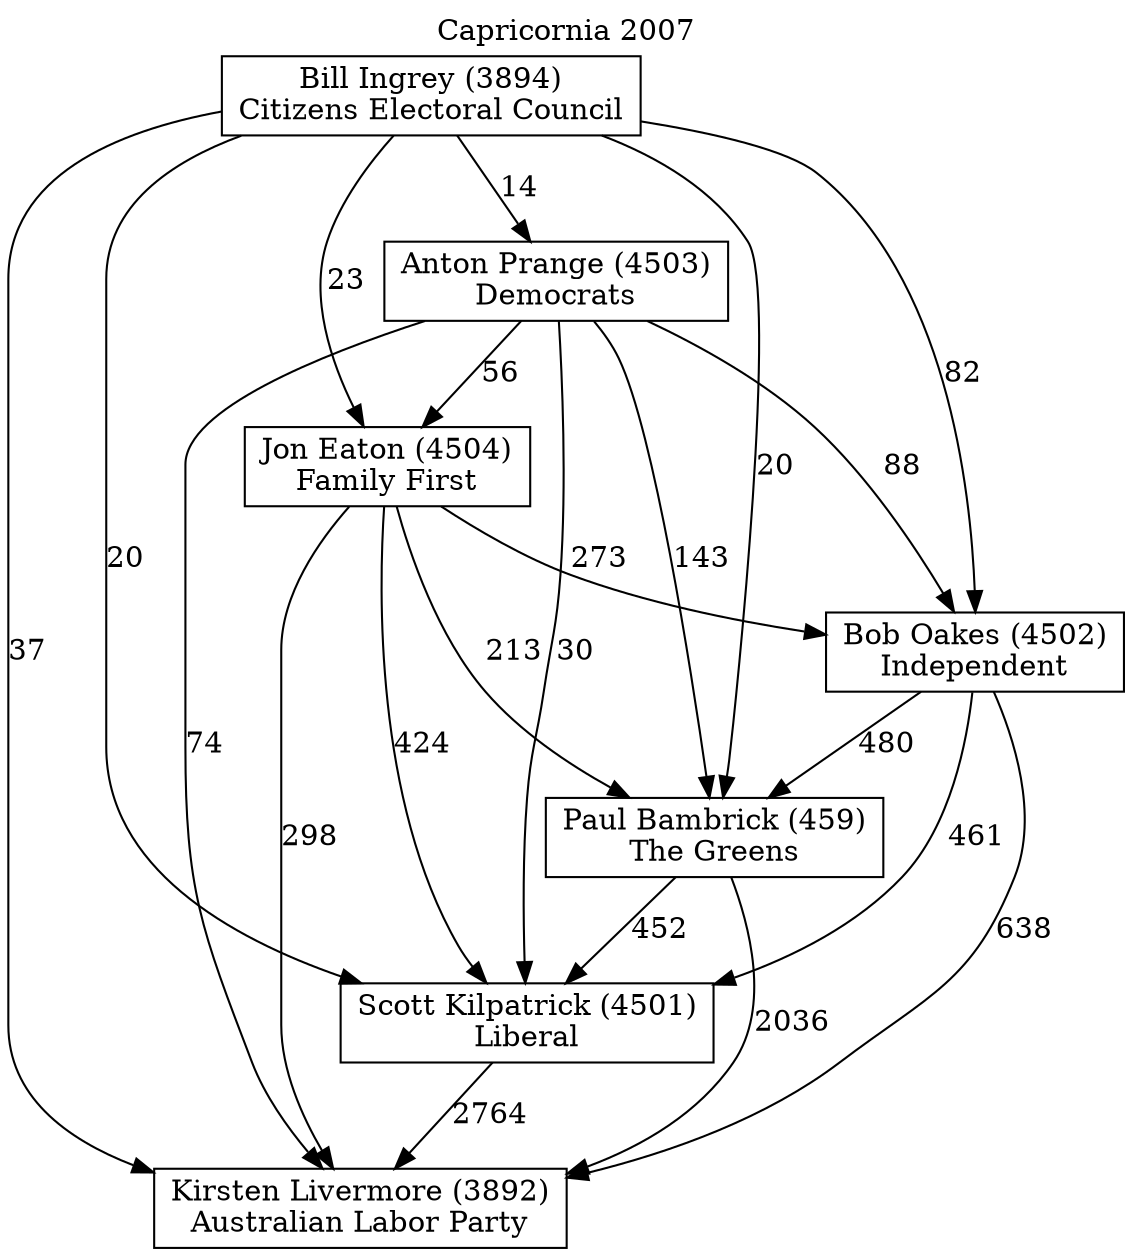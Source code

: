 // House preference flow
digraph "Kirsten Livermore (3892)_Capricornia_2007" {
	graph [label="Capricornia 2007" labelloc=t mclimit=10]
	node [shape=box]
	"Kirsten Livermore (3892)" [label="Kirsten Livermore (3892)
Australian Labor Party"]
	"Scott Kilpatrick (4501)" [label="Scott Kilpatrick (4501)
Liberal"]
	"Paul Bambrick (459)" [label="Paul Bambrick (459)
The Greens"]
	"Bob Oakes (4502)" [label="Bob Oakes (4502)
Independent"]
	"Jon Eaton (4504)" [label="Jon Eaton (4504)
Family First"]
	"Anton Prange (4503)" [label="Anton Prange (4503)
Democrats"]
	"Bill Ingrey (3894)" [label="Bill Ingrey (3894)
Citizens Electoral Council"]
	"Scott Kilpatrick (4501)" -> "Kirsten Livermore (3892)" [label=2764]
	"Paul Bambrick (459)" -> "Scott Kilpatrick (4501)" [label=452]
	"Bob Oakes (4502)" -> "Paul Bambrick (459)" [label=480]
	"Jon Eaton (4504)" -> "Bob Oakes (4502)" [label=273]
	"Anton Prange (4503)" -> "Jon Eaton (4504)" [label=56]
	"Bill Ingrey (3894)" -> "Anton Prange (4503)" [label=14]
	"Paul Bambrick (459)" -> "Kirsten Livermore (3892)" [label=2036]
	"Bob Oakes (4502)" -> "Kirsten Livermore (3892)" [label=638]
	"Jon Eaton (4504)" -> "Kirsten Livermore (3892)" [label=298]
	"Anton Prange (4503)" -> "Kirsten Livermore (3892)" [label=74]
	"Bill Ingrey (3894)" -> "Kirsten Livermore (3892)" [label=37]
	"Bill Ingrey (3894)" -> "Jon Eaton (4504)" [label=23]
	"Anton Prange (4503)" -> "Bob Oakes (4502)" [label=88]
	"Bill Ingrey (3894)" -> "Bob Oakes (4502)" [label=82]
	"Jon Eaton (4504)" -> "Paul Bambrick (459)" [label=213]
	"Anton Prange (4503)" -> "Paul Bambrick (459)" [label=143]
	"Bill Ingrey (3894)" -> "Paul Bambrick (459)" [label=20]
	"Bob Oakes (4502)" -> "Scott Kilpatrick (4501)" [label=461]
	"Jon Eaton (4504)" -> "Scott Kilpatrick (4501)" [label=424]
	"Anton Prange (4503)" -> "Scott Kilpatrick (4501)" [label=30]
	"Bill Ingrey (3894)" -> "Scott Kilpatrick (4501)" [label=20]
}

